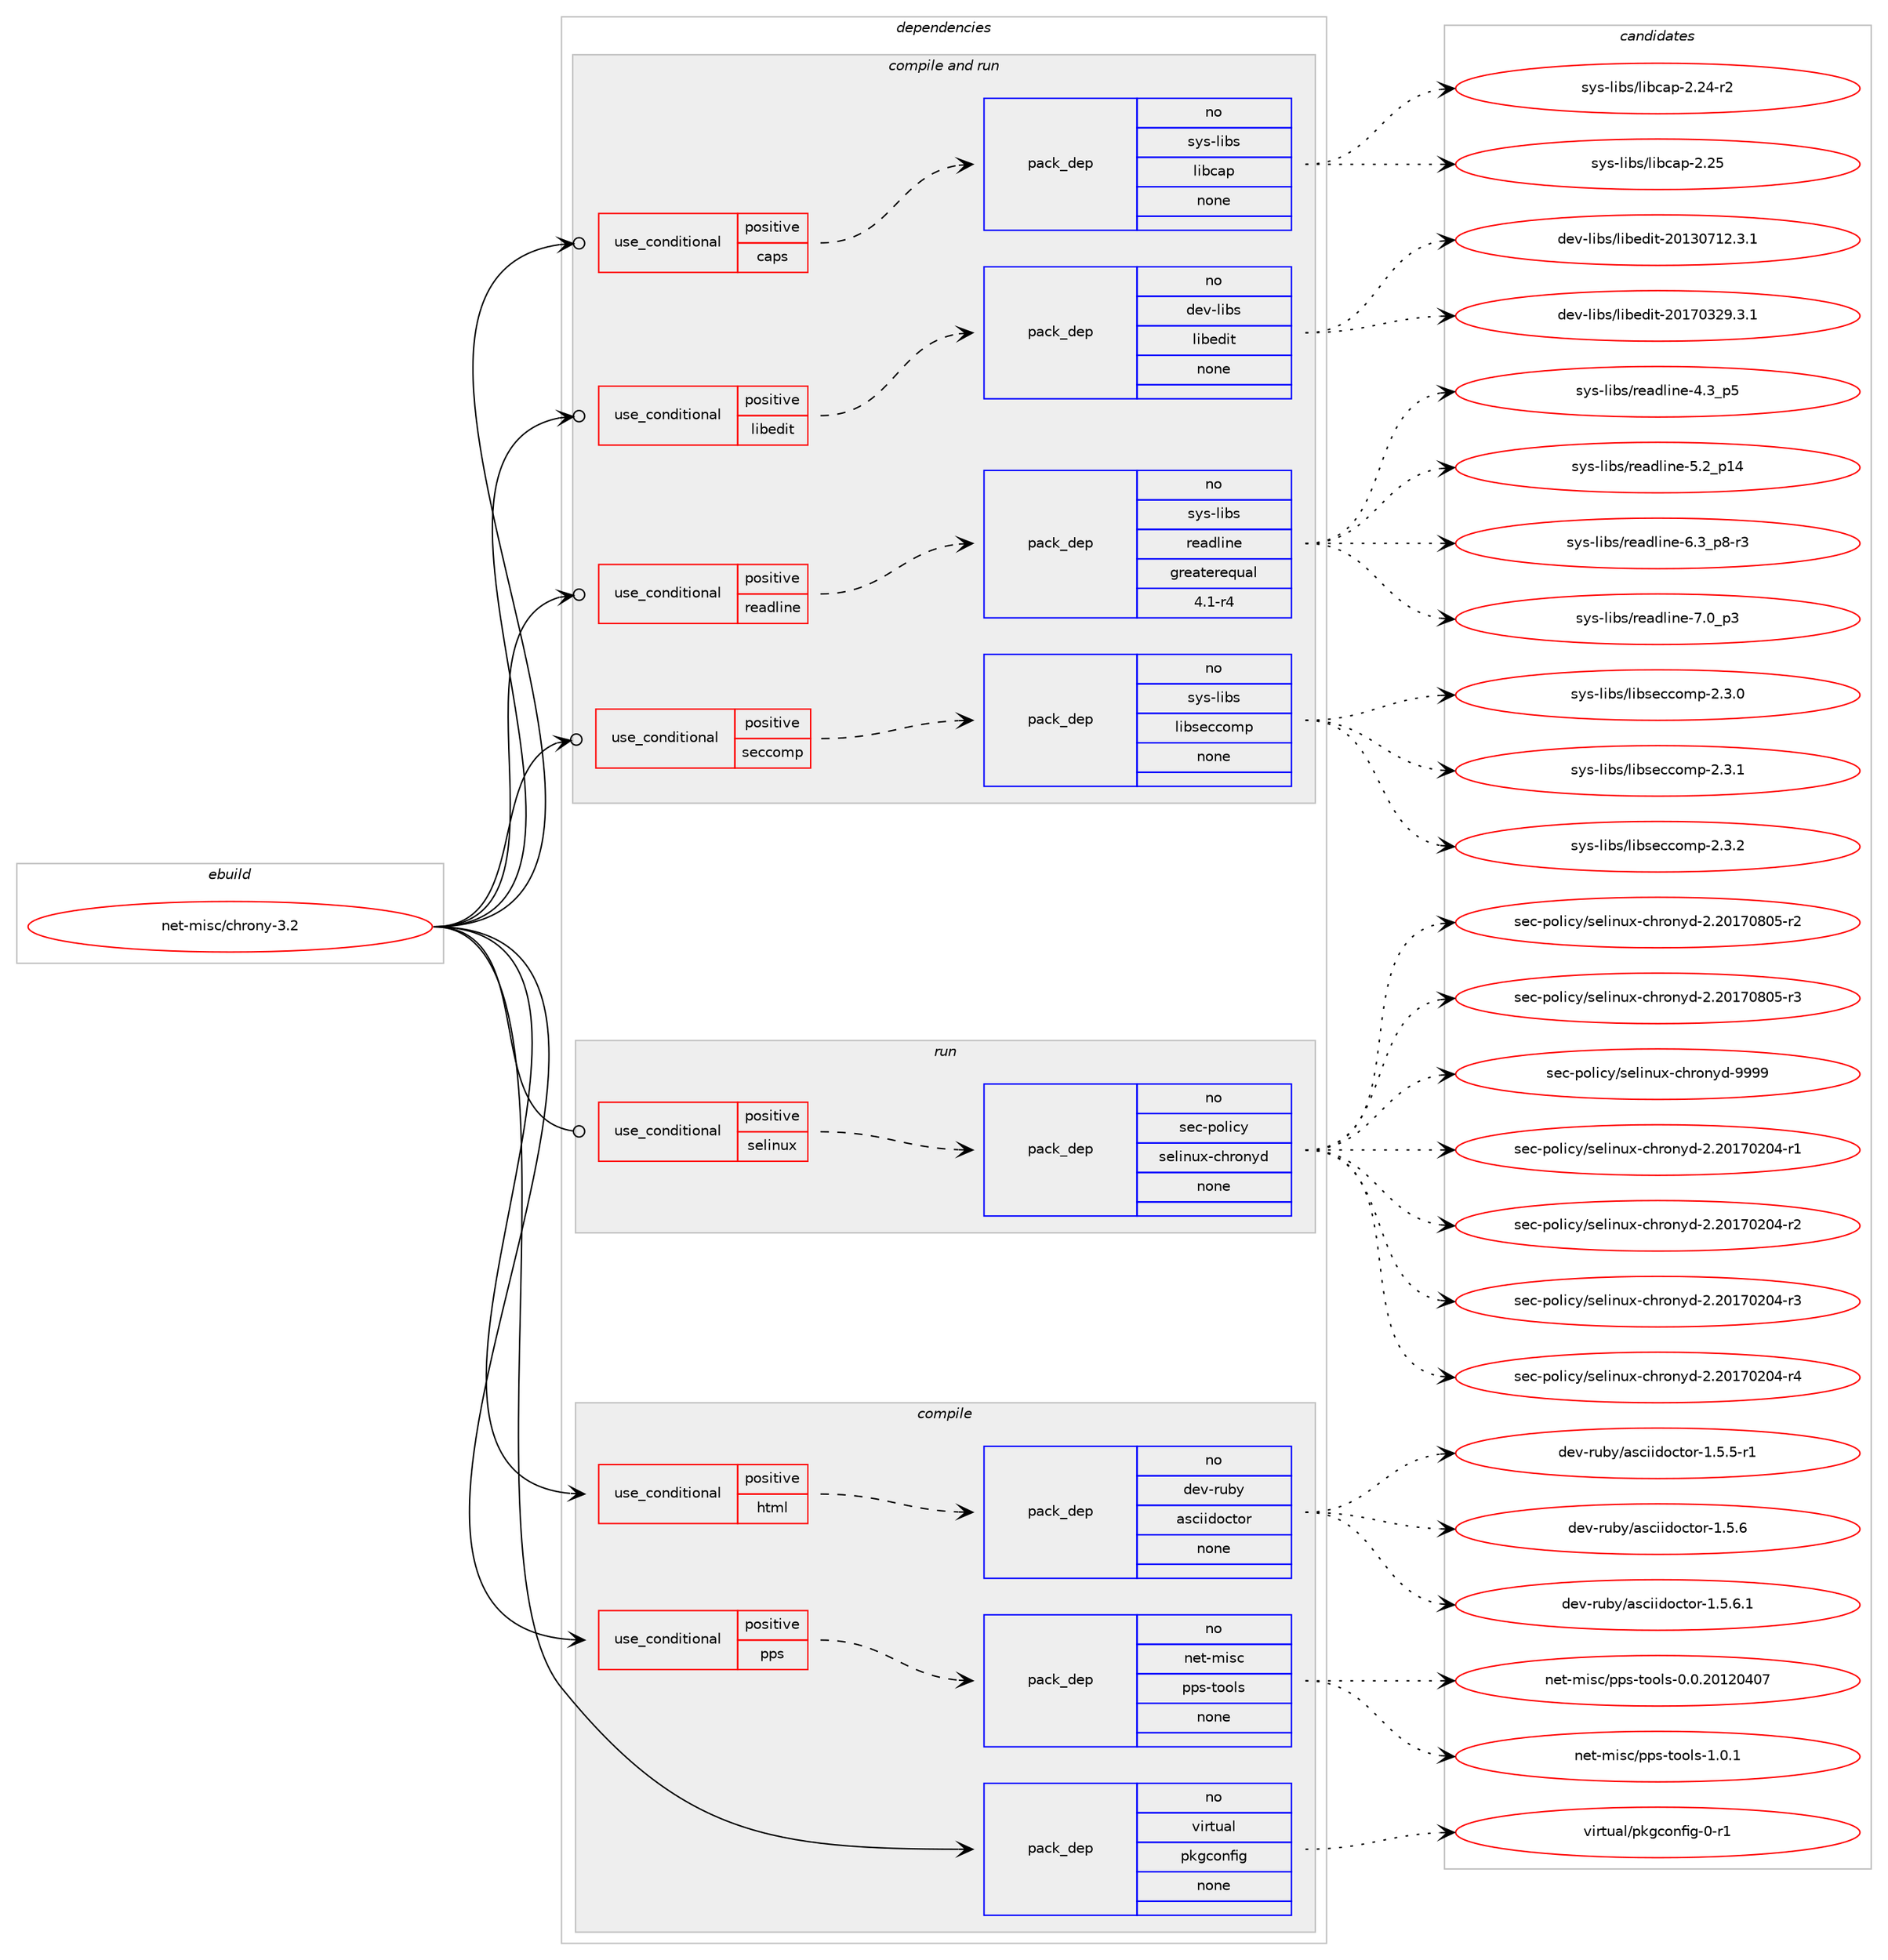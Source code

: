 digraph prolog {

# *************
# Graph options
# *************

newrank=true;
concentrate=true;
compound=true;
graph [rankdir=LR,fontname=Helvetica,fontsize=10,ranksep=1.5];#, ranksep=2.5, nodesep=0.2];
edge  [arrowhead=vee];
node  [fontname=Helvetica,fontsize=10];

# **********
# The ebuild
# **********

subgraph cluster_leftcol {
color=gray;
rank=same;
label=<<i>ebuild</i>>;
id [label="net-misc/chrony-3.2", color=red, width=4, href="../net-misc/chrony-3.2.svg"];
}

# ****************
# The dependencies
# ****************

subgraph cluster_midcol {
color=gray;
label=<<i>dependencies</i>>;
subgraph cluster_compile {
fillcolor="#eeeeee";
style=filled;
label=<<i>compile</i>>;
subgraph cond105072 {
dependency424082 [label=<<TABLE BORDER="0" CELLBORDER="1" CELLSPACING="0" CELLPADDING="4"><TR><TD ROWSPAN="3" CELLPADDING="10">use_conditional</TD></TR><TR><TD>positive</TD></TR><TR><TD>html</TD></TR></TABLE>>, shape=none, color=red];
subgraph pack311835 {
dependency424083 [label=<<TABLE BORDER="0" CELLBORDER="1" CELLSPACING="0" CELLPADDING="4" WIDTH="220"><TR><TD ROWSPAN="6" CELLPADDING="30">pack_dep</TD></TR><TR><TD WIDTH="110">no</TD></TR><TR><TD>dev-ruby</TD></TR><TR><TD>asciidoctor</TD></TR><TR><TD>none</TD></TR><TR><TD></TD></TR></TABLE>>, shape=none, color=blue];
}
dependency424082:e -> dependency424083:w [weight=20,style="dashed",arrowhead="vee"];
}
id:e -> dependency424082:w [weight=20,style="solid",arrowhead="vee"];
subgraph cond105073 {
dependency424084 [label=<<TABLE BORDER="0" CELLBORDER="1" CELLSPACING="0" CELLPADDING="4"><TR><TD ROWSPAN="3" CELLPADDING="10">use_conditional</TD></TR><TR><TD>positive</TD></TR><TR><TD>pps</TD></TR></TABLE>>, shape=none, color=red];
subgraph pack311836 {
dependency424085 [label=<<TABLE BORDER="0" CELLBORDER="1" CELLSPACING="0" CELLPADDING="4" WIDTH="220"><TR><TD ROWSPAN="6" CELLPADDING="30">pack_dep</TD></TR><TR><TD WIDTH="110">no</TD></TR><TR><TD>net-misc</TD></TR><TR><TD>pps-tools</TD></TR><TR><TD>none</TD></TR><TR><TD></TD></TR></TABLE>>, shape=none, color=blue];
}
dependency424084:e -> dependency424085:w [weight=20,style="dashed",arrowhead="vee"];
}
id:e -> dependency424084:w [weight=20,style="solid",arrowhead="vee"];
subgraph pack311837 {
dependency424086 [label=<<TABLE BORDER="0" CELLBORDER="1" CELLSPACING="0" CELLPADDING="4" WIDTH="220"><TR><TD ROWSPAN="6" CELLPADDING="30">pack_dep</TD></TR><TR><TD WIDTH="110">no</TD></TR><TR><TD>virtual</TD></TR><TR><TD>pkgconfig</TD></TR><TR><TD>none</TD></TR><TR><TD></TD></TR></TABLE>>, shape=none, color=blue];
}
id:e -> dependency424086:w [weight=20,style="solid",arrowhead="vee"];
}
subgraph cluster_compileandrun {
fillcolor="#eeeeee";
style=filled;
label=<<i>compile and run</i>>;
subgraph cond105074 {
dependency424087 [label=<<TABLE BORDER="0" CELLBORDER="1" CELLSPACING="0" CELLPADDING="4"><TR><TD ROWSPAN="3" CELLPADDING="10">use_conditional</TD></TR><TR><TD>positive</TD></TR><TR><TD>caps</TD></TR></TABLE>>, shape=none, color=red];
subgraph pack311838 {
dependency424088 [label=<<TABLE BORDER="0" CELLBORDER="1" CELLSPACING="0" CELLPADDING="4" WIDTH="220"><TR><TD ROWSPAN="6" CELLPADDING="30">pack_dep</TD></TR><TR><TD WIDTH="110">no</TD></TR><TR><TD>sys-libs</TD></TR><TR><TD>libcap</TD></TR><TR><TD>none</TD></TR><TR><TD></TD></TR></TABLE>>, shape=none, color=blue];
}
dependency424087:e -> dependency424088:w [weight=20,style="dashed",arrowhead="vee"];
}
id:e -> dependency424087:w [weight=20,style="solid",arrowhead="odotvee"];
subgraph cond105075 {
dependency424089 [label=<<TABLE BORDER="0" CELLBORDER="1" CELLSPACING="0" CELLPADDING="4"><TR><TD ROWSPAN="3" CELLPADDING="10">use_conditional</TD></TR><TR><TD>positive</TD></TR><TR><TD>libedit</TD></TR></TABLE>>, shape=none, color=red];
subgraph pack311839 {
dependency424090 [label=<<TABLE BORDER="0" CELLBORDER="1" CELLSPACING="0" CELLPADDING="4" WIDTH="220"><TR><TD ROWSPAN="6" CELLPADDING="30">pack_dep</TD></TR><TR><TD WIDTH="110">no</TD></TR><TR><TD>dev-libs</TD></TR><TR><TD>libedit</TD></TR><TR><TD>none</TD></TR><TR><TD></TD></TR></TABLE>>, shape=none, color=blue];
}
dependency424089:e -> dependency424090:w [weight=20,style="dashed",arrowhead="vee"];
}
id:e -> dependency424089:w [weight=20,style="solid",arrowhead="odotvee"];
subgraph cond105076 {
dependency424091 [label=<<TABLE BORDER="0" CELLBORDER="1" CELLSPACING="0" CELLPADDING="4"><TR><TD ROWSPAN="3" CELLPADDING="10">use_conditional</TD></TR><TR><TD>positive</TD></TR><TR><TD>readline</TD></TR></TABLE>>, shape=none, color=red];
subgraph pack311840 {
dependency424092 [label=<<TABLE BORDER="0" CELLBORDER="1" CELLSPACING="0" CELLPADDING="4" WIDTH="220"><TR><TD ROWSPAN="6" CELLPADDING="30">pack_dep</TD></TR><TR><TD WIDTH="110">no</TD></TR><TR><TD>sys-libs</TD></TR><TR><TD>readline</TD></TR><TR><TD>greaterequal</TD></TR><TR><TD>4.1-r4</TD></TR></TABLE>>, shape=none, color=blue];
}
dependency424091:e -> dependency424092:w [weight=20,style="dashed",arrowhead="vee"];
}
id:e -> dependency424091:w [weight=20,style="solid",arrowhead="odotvee"];
subgraph cond105077 {
dependency424093 [label=<<TABLE BORDER="0" CELLBORDER="1" CELLSPACING="0" CELLPADDING="4"><TR><TD ROWSPAN="3" CELLPADDING="10">use_conditional</TD></TR><TR><TD>positive</TD></TR><TR><TD>seccomp</TD></TR></TABLE>>, shape=none, color=red];
subgraph pack311841 {
dependency424094 [label=<<TABLE BORDER="0" CELLBORDER="1" CELLSPACING="0" CELLPADDING="4" WIDTH="220"><TR><TD ROWSPAN="6" CELLPADDING="30">pack_dep</TD></TR><TR><TD WIDTH="110">no</TD></TR><TR><TD>sys-libs</TD></TR><TR><TD>libseccomp</TD></TR><TR><TD>none</TD></TR><TR><TD></TD></TR></TABLE>>, shape=none, color=blue];
}
dependency424093:e -> dependency424094:w [weight=20,style="dashed",arrowhead="vee"];
}
id:e -> dependency424093:w [weight=20,style="solid",arrowhead="odotvee"];
}
subgraph cluster_run {
fillcolor="#eeeeee";
style=filled;
label=<<i>run</i>>;
subgraph cond105078 {
dependency424095 [label=<<TABLE BORDER="0" CELLBORDER="1" CELLSPACING="0" CELLPADDING="4"><TR><TD ROWSPAN="3" CELLPADDING="10">use_conditional</TD></TR><TR><TD>positive</TD></TR><TR><TD>selinux</TD></TR></TABLE>>, shape=none, color=red];
subgraph pack311842 {
dependency424096 [label=<<TABLE BORDER="0" CELLBORDER="1" CELLSPACING="0" CELLPADDING="4" WIDTH="220"><TR><TD ROWSPAN="6" CELLPADDING="30">pack_dep</TD></TR><TR><TD WIDTH="110">no</TD></TR><TR><TD>sec-policy</TD></TR><TR><TD>selinux-chronyd</TD></TR><TR><TD>none</TD></TR><TR><TD></TD></TR></TABLE>>, shape=none, color=blue];
}
dependency424095:e -> dependency424096:w [weight=20,style="dashed",arrowhead="vee"];
}
id:e -> dependency424095:w [weight=20,style="solid",arrowhead="odot"];
}
}

# **************
# The candidates
# **************

subgraph cluster_choices {
rank=same;
color=gray;
label=<<i>candidates</i>>;

subgraph choice311835 {
color=black;
nodesep=1;
choice1001011184511411798121479711599105105100111991161111144549465346534511449 [label="dev-ruby/asciidoctor-1.5.5-r1", color=red, width=4,href="../dev-ruby/asciidoctor-1.5.5-r1.svg"];
choice100101118451141179812147971159910510510011199116111114454946534654 [label="dev-ruby/asciidoctor-1.5.6", color=red, width=4,href="../dev-ruby/asciidoctor-1.5.6.svg"];
choice1001011184511411798121479711599105105100111991161111144549465346544649 [label="dev-ruby/asciidoctor-1.5.6.1", color=red, width=4,href="../dev-ruby/asciidoctor-1.5.6.1.svg"];
dependency424083:e -> choice1001011184511411798121479711599105105100111991161111144549465346534511449:w [style=dotted,weight="100"];
dependency424083:e -> choice100101118451141179812147971159910510510011199116111114454946534654:w [style=dotted,weight="100"];
dependency424083:e -> choice1001011184511411798121479711599105105100111991161111144549465346544649:w [style=dotted,weight="100"];
}
subgraph choice311836 {
color=black;
nodesep=1;
choice1101011164510910511599471121121154511611111110811545484648465048495048524855 [label="net-misc/pps-tools-0.0.20120407", color=red, width=4,href="../net-misc/pps-tools-0.0.20120407.svg"];
choice11010111645109105115994711211211545116111111108115454946484649 [label="net-misc/pps-tools-1.0.1", color=red, width=4,href="../net-misc/pps-tools-1.0.1.svg"];
dependency424085:e -> choice1101011164510910511599471121121154511611111110811545484648465048495048524855:w [style=dotted,weight="100"];
dependency424085:e -> choice11010111645109105115994711211211545116111111108115454946484649:w [style=dotted,weight="100"];
}
subgraph choice311837 {
color=black;
nodesep=1;
choice11810511411611797108471121071039911111010210510345484511449 [label="virtual/pkgconfig-0-r1", color=red, width=4,href="../virtual/pkgconfig-0-r1.svg"];
dependency424086:e -> choice11810511411611797108471121071039911111010210510345484511449:w [style=dotted,weight="100"];
}
subgraph choice311838 {
color=black;
nodesep=1;
choice11512111545108105981154710810598999711245504650524511450 [label="sys-libs/libcap-2.24-r2", color=red, width=4,href="../sys-libs/libcap-2.24-r2.svg"];
choice1151211154510810598115471081059899971124550465053 [label="sys-libs/libcap-2.25", color=red, width=4,href="../sys-libs/libcap-2.25.svg"];
dependency424088:e -> choice11512111545108105981154710810598999711245504650524511450:w [style=dotted,weight="100"];
dependency424088:e -> choice1151211154510810598115471081059899971124550465053:w [style=dotted,weight="100"];
}
subgraph choice311839 {
color=black;
nodesep=1;
choice1001011184510810598115471081059810110010511645504849514855495046514649 [label="dev-libs/libedit-20130712.3.1", color=red, width=4,href="../dev-libs/libedit-20130712.3.1.svg"];
choice1001011184510810598115471081059810110010511645504849554851505746514649 [label="dev-libs/libedit-20170329.3.1", color=red, width=4,href="../dev-libs/libedit-20170329.3.1.svg"];
dependency424090:e -> choice1001011184510810598115471081059810110010511645504849514855495046514649:w [style=dotted,weight="100"];
dependency424090:e -> choice1001011184510810598115471081059810110010511645504849554851505746514649:w [style=dotted,weight="100"];
}
subgraph choice311840 {
color=black;
nodesep=1;
choice11512111545108105981154711410197100108105110101455246519511253 [label="sys-libs/readline-4.3_p5", color=red, width=4,href="../sys-libs/readline-4.3_p5.svg"];
choice1151211154510810598115471141019710010810511010145534650951124952 [label="sys-libs/readline-5.2_p14", color=red, width=4,href="../sys-libs/readline-5.2_p14.svg"];
choice115121115451081059811547114101971001081051101014554465195112564511451 [label="sys-libs/readline-6.3_p8-r3", color=red, width=4,href="../sys-libs/readline-6.3_p8-r3.svg"];
choice11512111545108105981154711410197100108105110101455546489511251 [label="sys-libs/readline-7.0_p3", color=red, width=4,href="../sys-libs/readline-7.0_p3.svg"];
dependency424092:e -> choice11512111545108105981154711410197100108105110101455246519511253:w [style=dotted,weight="100"];
dependency424092:e -> choice1151211154510810598115471141019710010810511010145534650951124952:w [style=dotted,weight="100"];
dependency424092:e -> choice115121115451081059811547114101971001081051101014554465195112564511451:w [style=dotted,weight="100"];
dependency424092:e -> choice11512111545108105981154711410197100108105110101455546489511251:w [style=dotted,weight="100"];
}
subgraph choice311841 {
color=black;
nodesep=1;
choice115121115451081059811547108105981151019999111109112455046514648 [label="sys-libs/libseccomp-2.3.0", color=red, width=4,href="../sys-libs/libseccomp-2.3.0.svg"];
choice115121115451081059811547108105981151019999111109112455046514649 [label="sys-libs/libseccomp-2.3.1", color=red, width=4,href="../sys-libs/libseccomp-2.3.1.svg"];
choice115121115451081059811547108105981151019999111109112455046514650 [label="sys-libs/libseccomp-2.3.2", color=red, width=4,href="../sys-libs/libseccomp-2.3.2.svg"];
dependency424094:e -> choice115121115451081059811547108105981151019999111109112455046514648:w [style=dotted,weight="100"];
dependency424094:e -> choice115121115451081059811547108105981151019999111109112455046514649:w [style=dotted,weight="100"];
dependency424094:e -> choice115121115451081059811547108105981151019999111109112455046514650:w [style=dotted,weight="100"];
}
subgraph choice311842 {
color=black;
nodesep=1;
choice11510199451121111081059912147115101108105110117120459910411411111012110045504650484955485048524511449 [label="sec-policy/selinux-chronyd-2.20170204-r1", color=red, width=4,href="../sec-policy/selinux-chronyd-2.20170204-r1.svg"];
choice11510199451121111081059912147115101108105110117120459910411411111012110045504650484955485048524511450 [label="sec-policy/selinux-chronyd-2.20170204-r2", color=red, width=4,href="../sec-policy/selinux-chronyd-2.20170204-r2.svg"];
choice11510199451121111081059912147115101108105110117120459910411411111012110045504650484955485048524511451 [label="sec-policy/selinux-chronyd-2.20170204-r3", color=red, width=4,href="../sec-policy/selinux-chronyd-2.20170204-r3.svg"];
choice11510199451121111081059912147115101108105110117120459910411411111012110045504650484955485048524511452 [label="sec-policy/selinux-chronyd-2.20170204-r4", color=red, width=4,href="../sec-policy/selinux-chronyd-2.20170204-r4.svg"];
choice11510199451121111081059912147115101108105110117120459910411411111012110045504650484955485648534511450 [label="sec-policy/selinux-chronyd-2.20170805-r2", color=red, width=4,href="../sec-policy/selinux-chronyd-2.20170805-r2.svg"];
choice11510199451121111081059912147115101108105110117120459910411411111012110045504650484955485648534511451 [label="sec-policy/selinux-chronyd-2.20170805-r3", color=red, width=4,href="../sec-policy/selinux-chronyd-2.20170805-r3.svg"];
choice1151019945112111108105991214711510110810511011712045991041141111101211004557575757 [label="sec-policy/selinux-chronyd-9999", color=red, width=4,href="../sec-policy/selinux-chronyd-9999.svg"];
dependency424096:e -> choice11510199451121111081059912147115101108105110117120459910411411111012110045504650484955485048524511449:w [style=dotted,weight="100"];
dependency424096:e -> choice11510199451121111081059912147115101108105110117120459910411411111012110045504650484955485048524511450:w [style=dotted,weight="100"];
dependency424096:e -> choice11510199451121111081059912147115101108105110117120459910411411111012110045504650484955485048524511451:w [style=dotted,weight="100"];
dependency424096:e -> choice11510199451121111081059912147115101108105110117120459910411411111012110045504650484955485048524511452:w [style=dotted,weight="100"];
dependency424096:e -> choice11510199451121111081059912147115101108105110117120459910411411111012110045504650484955485648534511450:w [style=dotted,weight="100"];
dependency424096:e -> choice11510199451121111081059912147115101108105110117120459910411411111012110045504650484955485648534511451:w [style=dotted,weight="100"];
dependency424096:e -> choice1151019945112111108105991214711510110810511011712045991041141111101211004557575757:w [style=dotted,weight="100"];
}
}

}

